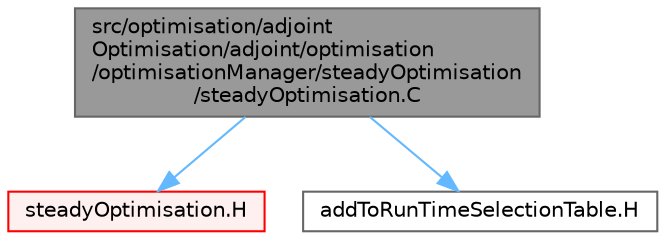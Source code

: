 digraph "src/optimisation/adjointOptimisation/adjoint/optimisation/optimisationManager/steadyOptimisation/steadyOptimisation.C"
{
 // LATEX_PDF_SIZE
  bgcolor="transparent";
  edge [fontname=Helvetica,fontsize=10,labelfontname=Helvetica,labelfontsize=10];
  node [fontname=Helvetica,fontsize=10,shape=box,height=0.2,width=0.4];
  Node1 [id="Node000001",label="src/optimisation/adjoint\lOptimisation/adjoint/optimisation\l/optimisationManager/steadyOptimisation\l/steadyOptimisation.C",height=0.2,width=0.4,color="gray40", fillcolor="grey60", style="filled", fontcolor="black",tooltip=" "];
  Node1 -> Node2 [id="edge1_Node000001_Node000002",color="steelblue1",style="solid",tooltip=" "];
  Node2 [id="Node000002",label="steadyOptimisation.H",height=0.2,width=0.4,color="red", fillcolor="#FFF0F0", style="filled",URL="$steadyOptimisation_8H.html",tooltip=" "];
  Node1 -> Node457 [id="edge2_Node000001_Node000457",color="steelblue1",style="solid",tooltip=" "];
  Node457 [id="Node000457",label="addToRunTimeSelectionTable.H",height=0.2,width=0.4,color="grey40", fillcolor="white", style="filled",URL="$addToRunTimeSelectionTable_8H.html",tooltip="Macros for easy insertion into run-time selection tables."];
}
